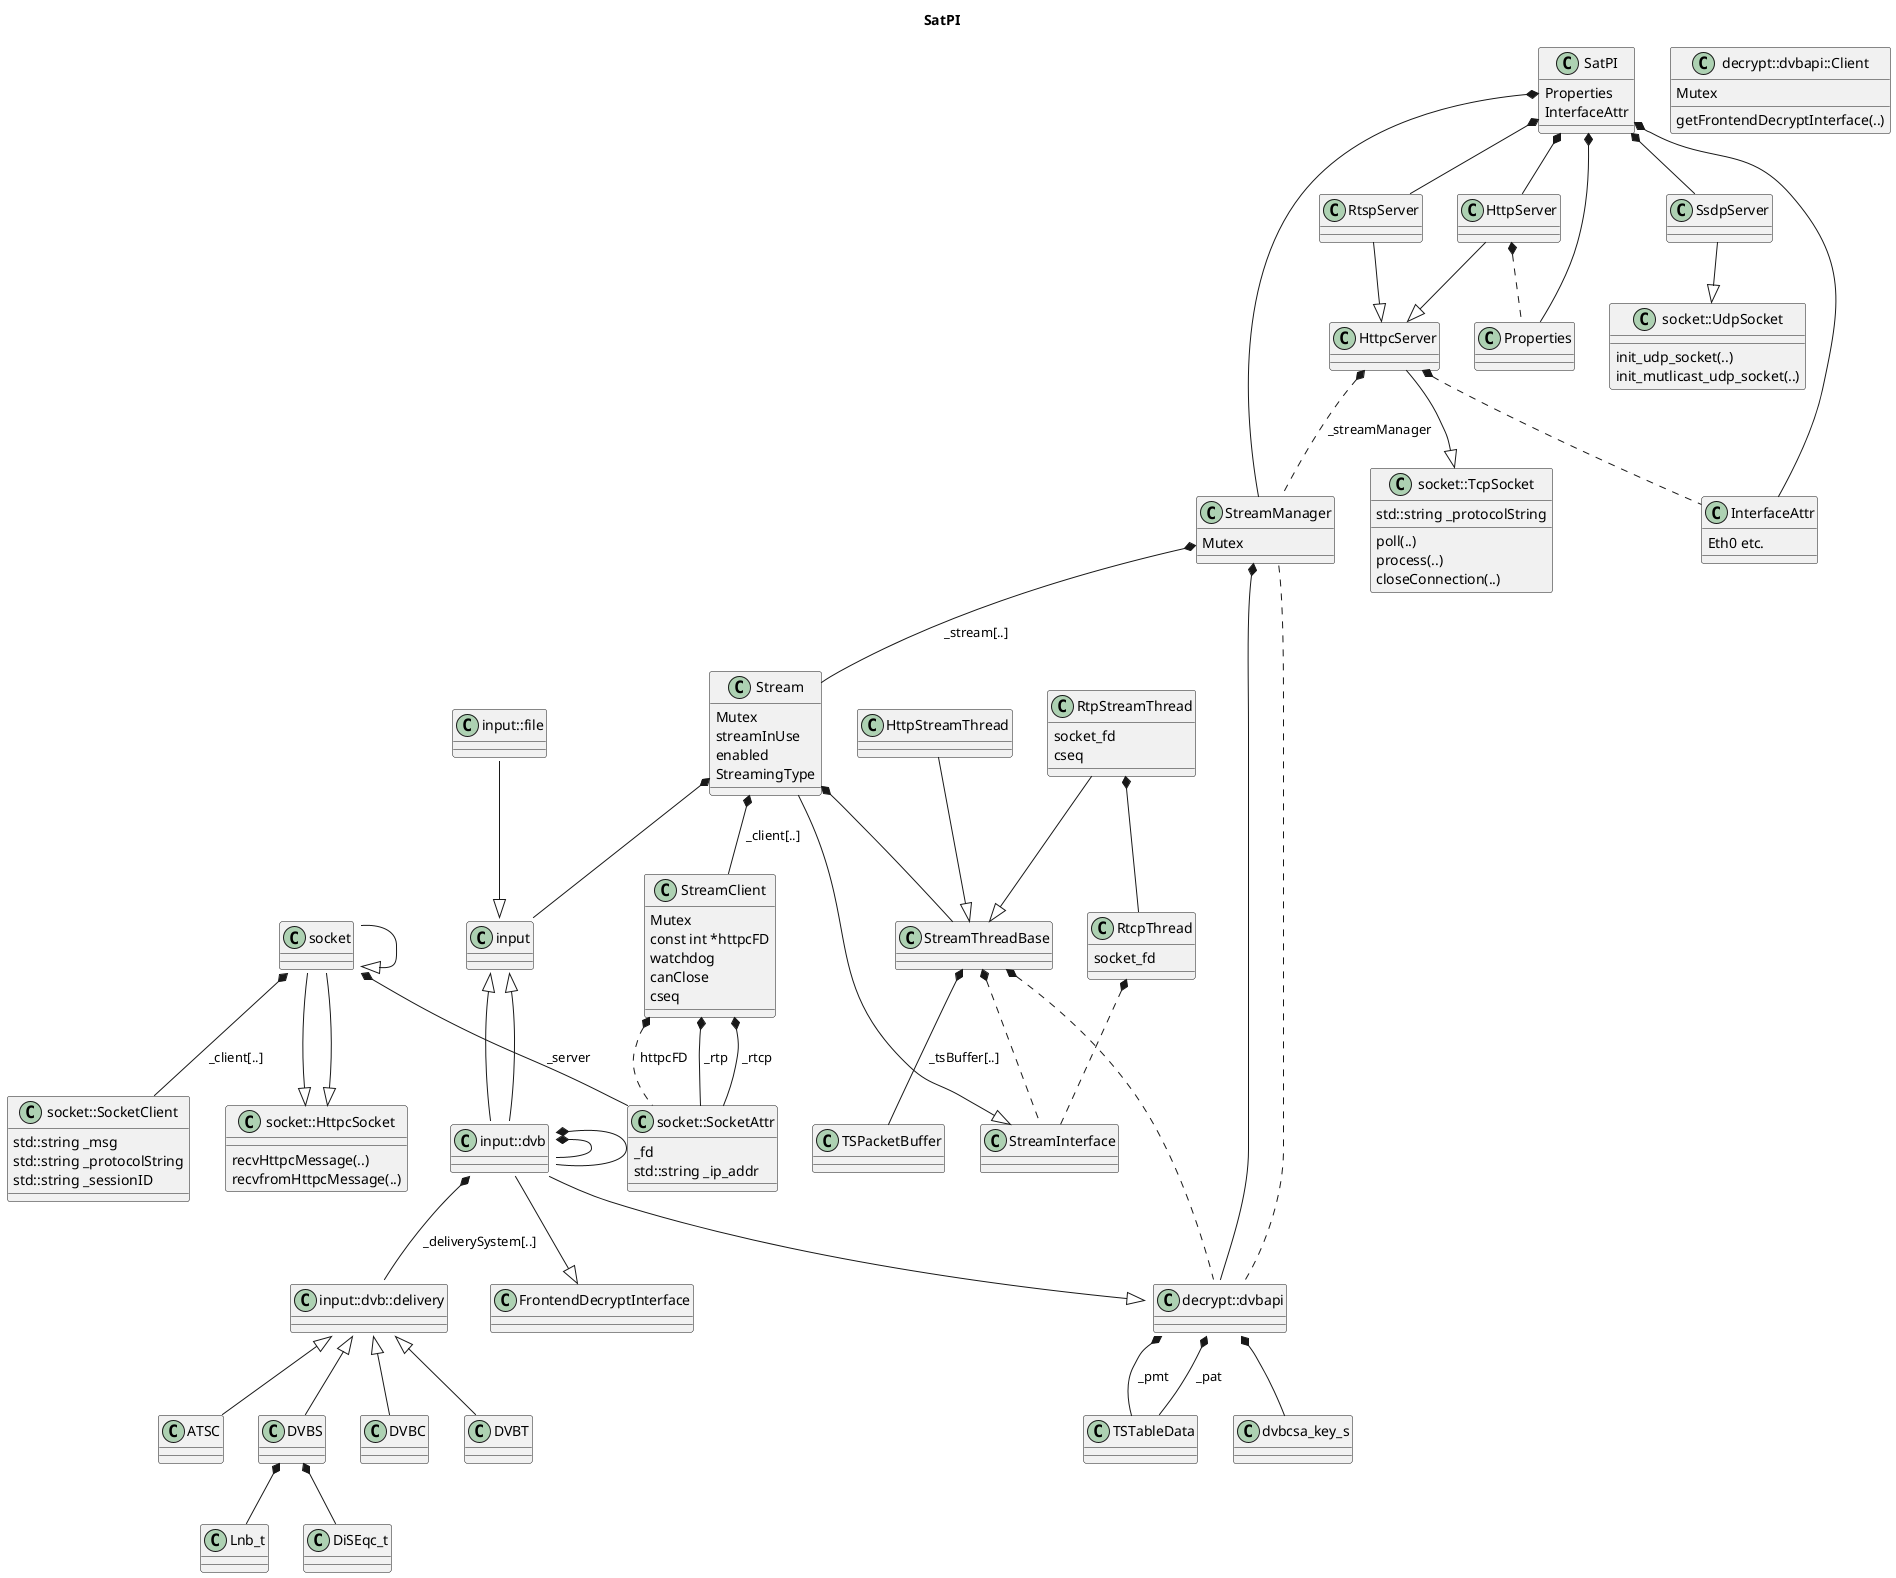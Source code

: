 @startuml

hide footbox

title SatPI

SatPI *-- StreamManager
SatPI *-- RtspServer
SatPI *-- HttpServer
SatPI *-- SsdpServer
SatPI *-- Properties
SatPI *-- InterfaceAttr


class SatPI {
  Properties
  InterfaceAttr
}

class InterfaceAttr {
  Eth0 etc.
}

class socket::HttpcSocket {
  recvHttpcMessage(..)
  recvfromHttpcMessage(..)
}

socket::SocketClient --|> socket::SocketAttr
class socket::SocketClient {
  std::string _msg
  std::string _protocolString
  std::string _sessionID
}

class socket::SocketAttr {
  _fd
  std::string _ip_addr
}

socket::TcpSocket --|> socket::HttpcSocket
socket::TcpSocket *-- socket::SocketAttr : "_server"
socket::TcpSocket *-- socket::SocketClient : "_client[..]"
class socket::TcpSocket {
  poll(..)
  process(..)
  closeConnection(..)
  std::string _protocolString
}

socket::UdpSocket --|> socket::HttpcSocket
class socket::UdpSocket {
  init_udp_socket(..)
  init_mutlicast_udp_socket(..)
}

SsdpServer --|> socket::UdpSocket

RtspServer --|> HttpcServer

HttpServer --|> HttpcServer
HttpServer *.. Properties

HttpcServer --|> socket::TcpSocket
HttpcServer *.. StreamManager : "_streamManager"
HttpcServer *.. InterfaceAttr

Stream --|> StreamInterface
Stream *-- StreamClient : " _client[..] "
Stream *-- input::Device
Stream *-- StreamThreadBase
class Stream {
  Mutex
  streamInUse
  enabled
  StreamingType
}

StreamManager *-- Stream : " _stream[..] "
StreamManager *-- decrypt::dvbapi::Client
class StreamManager {
  Mutex
}

StreamClient *-- socket::SocketAttr : " _rtp "
StreamClient *-- socket::SocketAttr : " _rtcp "
StreamClient *.. socket::SocketAttr : " httpcFD "
class StreamClient {
  Mutex
  const int *httpcFD
  watchdog
  canClose
  cseq
}

StreamThreadBase *.. decrypt::dvbapi::Client
StreamThreadBase *-- TSPacketBuffer : " _tsBuffer[..] "
StreamThreadBase *.. StreamInterface
class StreamThreadBase {
}


RtpStreamThread --|> StreamThreadBase
RtpStreamThread *-- RtcpThread
class RtpStreamThread {
  socket_fd
  cseq
}

RtcpThread *.. StreamInterface
class RtcpThread {
  socket_fd
}

HttpStreamThread --|> StreamThreadBase

decrypt::dvbapi::Client  .  StreamManager
class decrypt::dvbapi::Client {
  Mutex
  getFrontendDecryptInterface(..)
}

input::file::TSReader --|> input::Device

input::Device <|-- input::dvb::Frontend

input::dvb::Frontend --|> FrontendDecryptInterface
input::dvb::Frontend *-- input::dvb::delivery::System : " _deliverySystem[..] "
input::dvb::Frontend *-- input::dvb::FrontendData


input::dvb::delivery::System <|-- DVBS
input::dvb::delivery::System <|-- DVBC
input::dvb::delivery::System <|-- DVBT
input::dvb::delivery::System <|-- ATSC


DVBS *-- Lnb_t
DVBS *-- DiSEqc_t

decrypt::dvbapi::ClientProperties *-- dvbcsa_key_s
decrypt::dvbapi::ClientProperties *-- TSTableData : " _pat "
decrypt::dvbapi::ClientProperties *-- TSTableData : " _pmt "

input::DeviceData <|-- input::dvb::FrontendData

input::dvb::FrontendData --|> decrypt::dvbapi::ClientProperties
input::dvb::FrontendData *-- input::dvb::PidTable

@enduml

